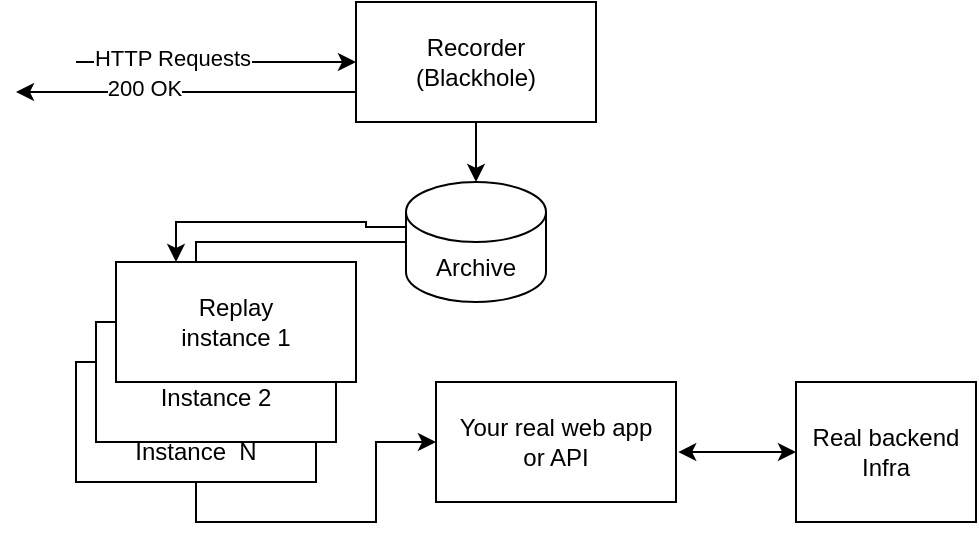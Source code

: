 <mxfile version="13.7.9" type="device"><diagram id="sz_kdDOJWMEYm3Ze0H0s" name="Page-1"><mxGraphModel dx="527" dy="390" grid="1" gridSize="10" guides="1" tooltips="1" connect="1" arrows="1" fold="1" page="1" pageScale="1" pageWidth="850" pageHeight="1100" math="0" shadow="0"><root><mxCell id="0"/><mxCell id="1" parent="0"/><mxCell id="Zb_hI5wdrYQOlt0T4FxA-1" value="Recorder&lt;br&gt;(Blackhole)" style="rounded=0;whiteSpace=wrap;html=1;" parent="1" vertex="1"><mxGeometry x="200" y="30" width="120" height="60" as="geometry"/></mxCell><mxCell id="Zb_hI5wdrYQOlt0T4FxA-3" value="" style="endArrow=classic;html=1;entryX=0;entryY=0.5;entryDx=0;entryDy=0;" parent="1" target="Zb_hI5wdrYQOlt0T4FxA-1" edge="1"><mxGeometry width="50" height="50" relative="1" as="geometry"><mxPoint x="60" y="60" as="sourcePoint"/><mxPoint x="120" y="50" as="targetPoint"/></mxGeometry></mxCell><mxCell id="Zb_hI5wdrYQOlt0T4FxA-6" value="HTTP Requests" style="edgeLabel;html=1;align=center;verticalAlign=middle;resizable=0;points=[];" parent="Zb_hI5wdrYQOlt0T4FxA-3" vertex="1" connectable="0"><mxGeometry x="-0.314" y="2" relative="1" as="geometry"><mxPoint as="offset"/></mxGeometry></mxCell><mxCell id="IpHWgwS3sw5PZhYvjDWd-6" style="edgeStyle=orthogonalEdgeStyle;rounded=0;orthogonalLoop=1;jettySize=auto;html=1;exitX=0;exitY=0.5;exitDx=0;exitDy=0;exitPerimeter=0;entryX=0.5;entryY=0;entryDx=0;entryDy=0;" edge="1" parent="1" source="Zb_hI5wdrYQOlt0T4FxA-4" target="IpHWgwS3sw5PZhYvjDWd-5"><mxGeometry relative="1" as="geometry"/></mxCell><mxCell id="IpHWgwS3sw5PZhYvjDWd-11" style="edgeStyle=orthogonalEdgeStyle;rounded=0;orthogonalLoop=1;jettySize=auto;html=1;exitX=0;exitY=0;exitDx=0;exitDy=22.5;exitPerimeter=0;entryX=0.25;entryY=0;entryDx=0;entryDy=0;" edge="1" parent="1" source="Zb_hI5wdrYQOlt0T4FxA-4" target="IpHWgwS3sw5PZhYvjDWd-9"><mxGeometry relative="1" as="geometry"/></mxCell><mxCell id="Zb_hI5wdrYQOlt0T4FxA-4" value="Archive" style="shape=cylinder3;whiteSpace=wrap;html=1;boundedLbl=1;backgroundOutline=1;size=15;" parent="1" vertex="1"><mxGeometry x="225" y="120" width="70" height="60" as="geometry"/></mxCell><mxCell id="Zb_hI5wdrYQOlt0T4FxA-5" value="" style="endArrow=classic;html=1;exitX=0.5;exitY=1;exitDx=0;exitDy=0;" parent="1" source="Zb_hI5wdrYQOlt0T4FxA-1" target="Zb_hI5wdrYQOlt0T4FxA-4" edge="1"><mxGeometry width="50" height="50" relative="1" as="geometry"><mxPoint x="340" y="180" as="sourcePoint"/><mxPoint x="390" y="130" as="targetPoint"/></mxGeometry></mxCell><mxCell id="Zb_hI5wdrYQOlt0T4FxA-7" value="" style="endArrow=classic;html=1;exitX=0;exitY=0.75;exitDx=0;exitDy=0;" parent="1" source="Zb_hI5wdrYQOlt0T4FxA-1" edge="1"><mxGeometry width="50" height="50" relative="1" as="geometry"><mxPoint x="340" y="180" as="sourcePoint"/><mxPoint x="30" y="75" as="targetPoint"/></mxGeometry></mxCell><mxCell id="Zb_hI5wdrYQOlt0T4FxA-8" value="200 OK" style="edgeLabel;html=1;align=center;verticalAlign=middle;resizable=0;points=[];" parent="Zb_hI5wdrYQOlt0T4FxA-7" vertex="1" connectable="0"><mxGeometry x="0.247" y="-2" relative="1" as="geometry"><mxPoint as="offset"/></mxGeometry></mxCell><mxCell id="IpHWgwS3sw5PZhYvjDWd-1" value="Your real web app&lt;br&gt;or API" style="rounded=0;whiteSpace=wrap;html=1;" vertex="1" parent="1"><mxGeometry x="240" y="220" width="120" height="60" as="geometry"/></mxCell><mxCell id="IpHWgwS3sw5PZhYvjDWd-2" value="Real backend&lt;br&gt;Infra" style="rounded=0;whiteSpace=wrap;html=1;" vertex="1" parent="1"><mxGeometry x="420" y="220" width="90" height="70" as="geometry"/></mxCell><mxCell id="IpHWgwS3sw5PZhYvjDWd-4" value="" style="endArrow=classic;startArrow=classic;html=1;entryX=0;entryY=0.5;entryDx=0;entryDy=0;exitX=1.009;exitY=0.584;exitDx=0;exitDy=0;exitPerimeter=0;" edge="1" parent="1" source="IpHWgwS3sw5PZhYvjDWd-1" target="IpHWgwS3sw5PZhYvjDWd-2"><mxGeometry width="50" height="50" relative="1" as="geometry"><mxPoint x="360" y="370" as="sourcePoint"/><mxPoint x="410" y="320" as="targetPoint"/></mxGeometry></mxCell><mxCell id="IpHWgwS3sw5PZhYvjDWd-7" style="edgeStyle=orthogonalEdgeStyle;rounded=0;orthogonalLoop=1;jettySize=auto;html=1;exitX=0.5;exitY=1;exitDx=0;exitDy=0;" edge="1" parent="1" source="IpHWgwS3sw5PZhYvjDWd-5" target="IpHWgwS3sw5PZhYvjDWd-1"><mxGeometry relative="1" as="geometry"/></mxCell><mxCell id="IpHWgwS3sw5PZhYvjDWd-5" value="&lt;br&gt;&lt;br&gt;Instance&amp;nbsp; N" style="rounded=0;whiteSpace=wrap;html=1;" vertex="1" parent="1"><mxGeometry x="60" y="210" width="120" height="60" as="geometry"/></mxCell><mxCell id="IpHWgwS3sw5PZhYvjDWd-8" value="Replay&lt;br&gt;Instance 2" style="rounded=0;whiteSpace=wrap;html=1;" vertex="1" parent="1"><mxGeometry x="70" y="190" width="120" height="60" as="geometry"/></mxCell><mxCell id="IpHWgwS3sw5PZhYvjDWd-9" value="Replay&lt;br&gt;instance 1" style="rounded=0;whiteSpace=wrap;html=1;" vertex="1" parent="1"><mxGeometry x="80" y="160" width="120" height="60" as="geometry"/></mxCell></root></mxGraphModel></diagram></mxfile>